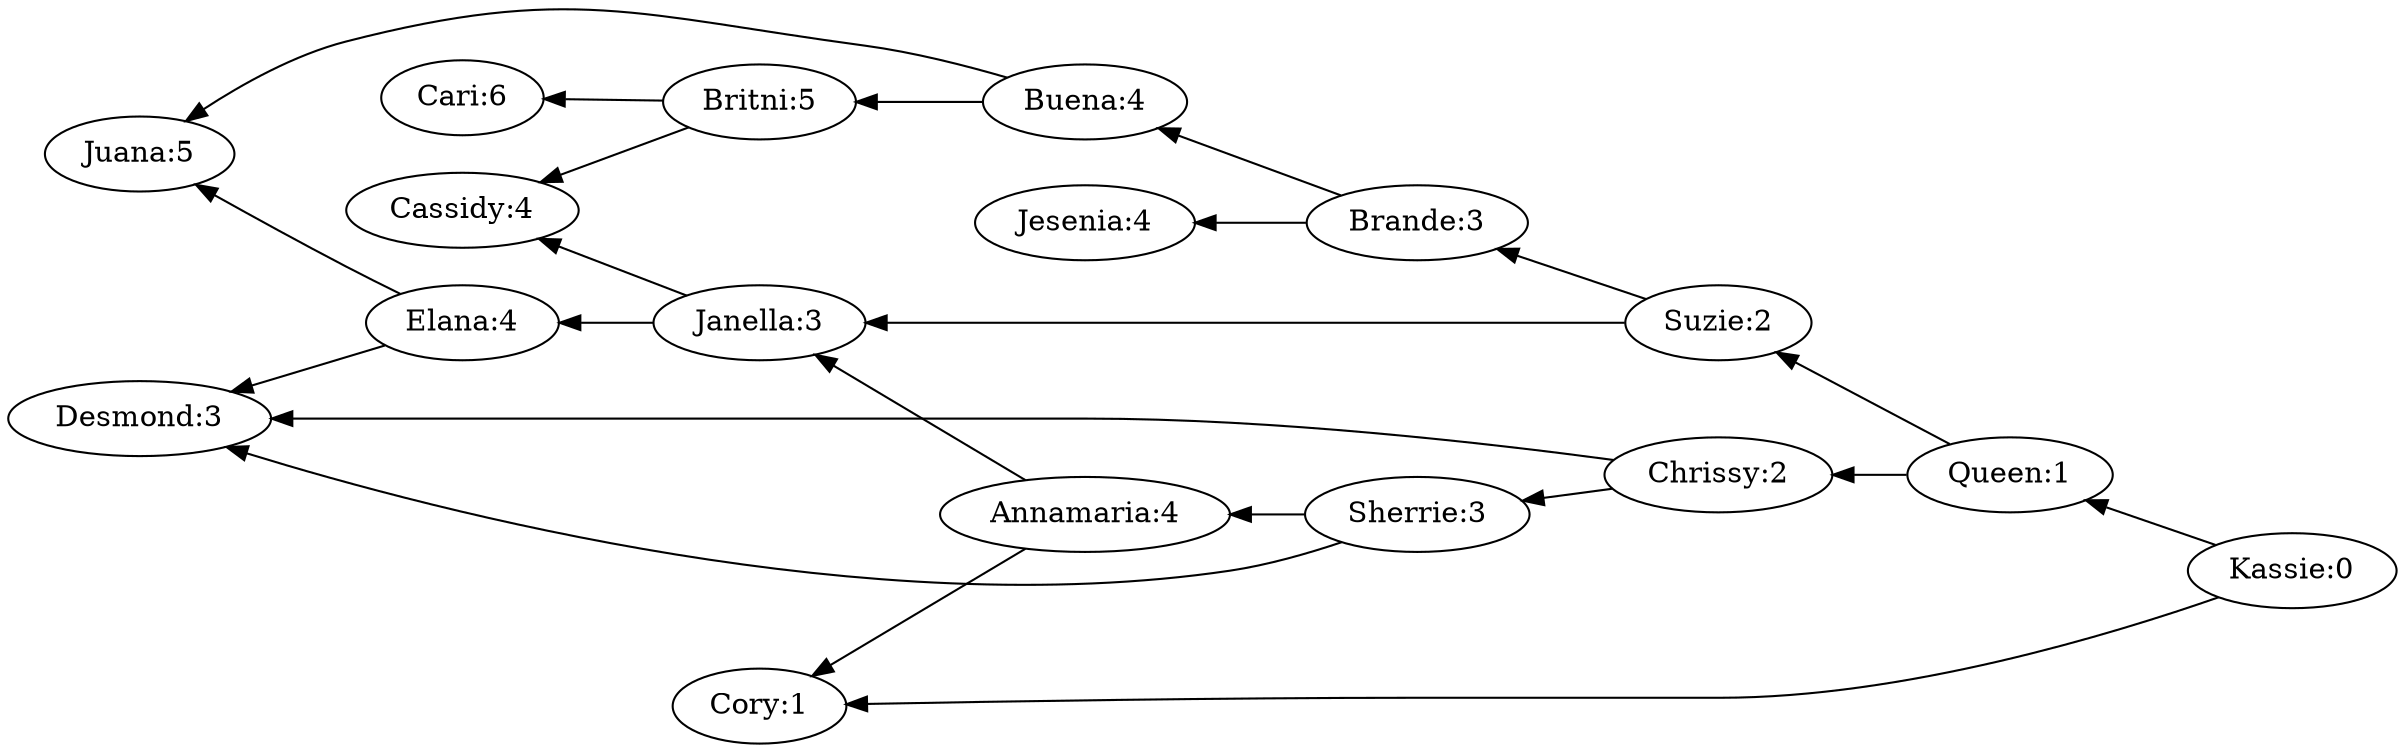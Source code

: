 digraph G {rankdir=RL
Kassie	[label="\N:0"]
Queen	[label="\N:1"]
Cory	[label="\N:1"]
Chrissy	[label="\N:2"]
Suzie	[label="\N:2"]

Desmond	[label="\N:3"]
Sherrie	[label="\N:3"]
Brande	[label="\N:3"]
Janella	[label="\N:3"]

Buena	[label="\N:4"]
Jesenia	[label="\N:4"]
Cassidy	[label="\N:4"]
Elana	[label="\N:4"]
Annamaria	[label="\N:4"]

Britni	[label="\N:5"]
Juana	[label="\N:5"]
Juana	[label="\N:5"]

Cari	[label="\N:6"]

Kassie -> Queen
Kassie -> Cory

Queen -> Chrissy
Queen -> Suzie

Chrissy -> Desmond
Chrissy -> Sherrie
Suzie -> Brande
Suzie -> Janella

Brande -> Buena
Brande -> Jesenia
Janella -> Cassidy
Janella -> Elana
Sherrie -> Annamaria
Sherrie -> Desmond

Buena -> Britni
Buena -> Juana
Elana -> Desmond
Elana -> Juana
Annamaria -> Cory
Annamaria -> Janella

Britni -> Cassidy
Britni -> Cari
}
